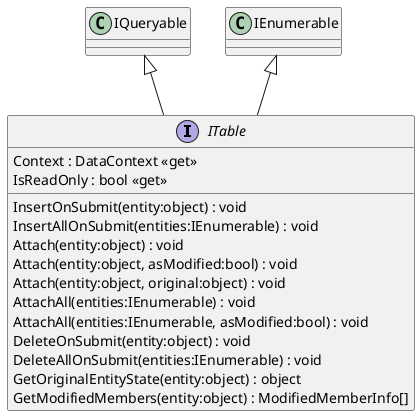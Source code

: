 @startuml
interface ITable {
    Context : DataContext <<get>>
    InsertOnSubmit(entity:object) : void
    InsertAllOnSubmit(entities:IEnumerable) : void
    Attach(entity:object) : void
    Attach(entity:object, asModified:bool) : void
    Attach(entity:object, original:object) : void
    AttachAll(entities:IEnumerable) : void
    AttachAll(entities:IEnumerable, asModified:bool) : void
    DeleteOnSubmit(entity:object) : void
    DeleteAllOnSubmit(entities:IEnumerable) : void
    GetOriginalEntityState(entity:object) : object
    GetModifiedMembers(entity:object) : ModifiedMemberInfo[]
    IsReadOnly : bool <<get>>
}
IQueryable <|-- ITable
IEnumerable <|-- ITable
@enduml
